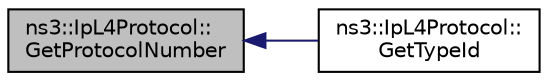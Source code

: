 digraph "ns3::IpL4Protocol::GetProtocolNumber"
{
  edge [fontname="Helvetica",fontsize="10",labelfontname="Helvetica",labelfontsize="10"];
  node [fontname="Helvetica",fontsize="10",shape=record];
  rankdir="LR";
  Node1 [label="ns3::IpL4Protocol::\lGetProtocolNumber",height=0.2,width=0.4,color="black", fillcolor="grey75", style="filled", fontcolor="black"];
  Node1 -> Node2 [dir="back",color="midnightblue",fontsize="10",style="solid"];
  Node2 [label="ns3::IpL4Protocol::\lGetTypeId",height=0.2,width=0.4,color="black", fillcolor="white", style="filled",URL="$d8/da5/classns3_1_1IpL4Protocol.html#a759b2296875c238bfaf4a75b34ff11ca",tooltip="Get the type ID. "];
}
